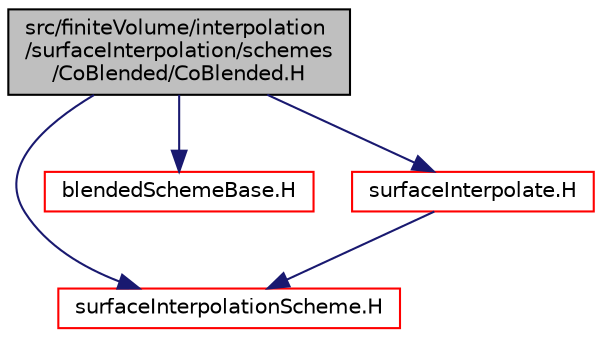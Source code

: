 digraph "src/finiteVolume/interpolation/surfaceInterpolation/schemes/CoBlended/CoBlended.H"
{
  bgcolor="transparent";
  edge [fontname="Helvetica",fontsize="10",labelfontname="Helvetica",labelfontsize="10"];
  node [fontname="Helvetica",fontsize="10",shape=record];
  Node1 [label="src/finiteVolume/interpolation\l/surfaceInterpolation/schemes\l/CoBlended/CoBlended.H",height=0.2,width=0.4,color="black", fillcolor="grey75", style="filled", fontcolor="black"];
  Node1 -> Node2 [color="midnightblue",fontsize="10",style="solid",fontname="Helvetica"];
  Node2 [label="surfaceInterpolationScheme.H",height=0.2,width=0.4,color="red",URL="$a06330.html"];
  Node1 -> Node3 [color="midnightblue",fontsize="10",style="solid",fontname="Helvetica"];
  Node3 [label="blendedSchemeBase.H",height=0.2,width=0.4,color="red",URL="$a06169.html"];
  Node1 -> Node4 [color="midnightblue",fontsize="10",style="solid",fontname="Helvetica"];
  Node4 [label="surfaceInterpolate.H",height=0.2,width=0.4,color="red",URL="$a06326.html",tooltip="Surface Interpolation. "];
  Node4 -> Node2 [color="midnightblue",fontsize="10",style="solid",fontname="Helvetica"];
}
